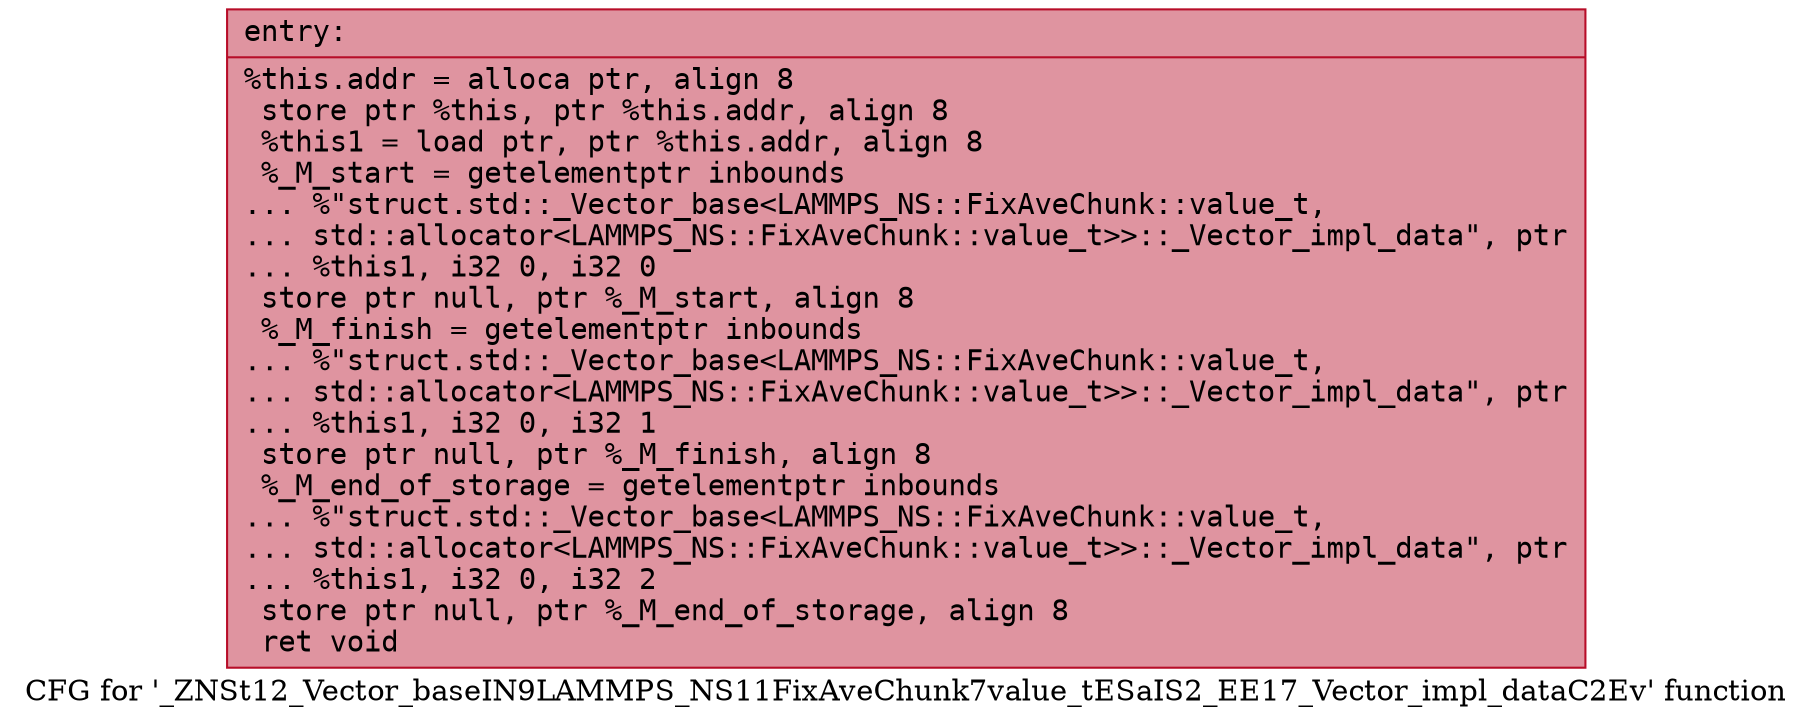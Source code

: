 digraph "CFG for '_ZNSt12_Vector_baseIN9LAMMPS_NS11FixAveChunk7value_tESaIS2_EE17_Vector_impl_dataC2Ev' function" {
	label="CFG for '_ZNSt12_Vector_baseIN9LAMMPS_NS11FixAveChunk7value_tESaIS2_EE17_Vector_impl_dataC2Ev' function";

	Node0x561289577d70 [shape=record,color="#b70d28ff", style=filled, fillcolor="#b70d2870" fontname="Courier",label="{entry:\l|  %this.addr = alloca ptr, align 8\l  store ptr %this, ptr %this.addr, align 8\l  %this1 = load ptr, ptr %this.addr, align 8\l  %_M_start = getelementptr inbounds\l... %\"struct.std::_Vector_base\<LAMMPS_NS::FixAveChunk::value_t,\l... std::allocator\<LAMMPS_NS::FixAveChunk::value_t\>\>::_Vector_impl_data\", ptr\l... %this1, i32 0, i32 0\l  store ptr null, ptr %_M_start, align 8\l  %_M_finish = getelementptr inbounds\l... %\"struct.std::_Vector_base\<LAMMPS_NS::FixAveChunk::value_t,\l... std::allocator\<LAMMPS_NS::FixAveChunk::value_t\>\>::_Vector_impl_data\", ptr\l... %this1, i32 0, i32 1\l  store ptr null, ptr %_M_finish, align 8\l  %_M_end_of_storage = getelementptr inbounds\l... %\"struct.std::_Vector_base\<LAMMPS_NS::FixAveChunk::value_t,\l... std::allocator\<LAMMPS_NS::FixAveChunk::value_t\>\>::_Vector_impl_data\", ptr\l... %this1, i32 0, i32 2\l  store ptr null, ptr %_M_end_of_storage, align 8\l  ret void\l}"];
}
